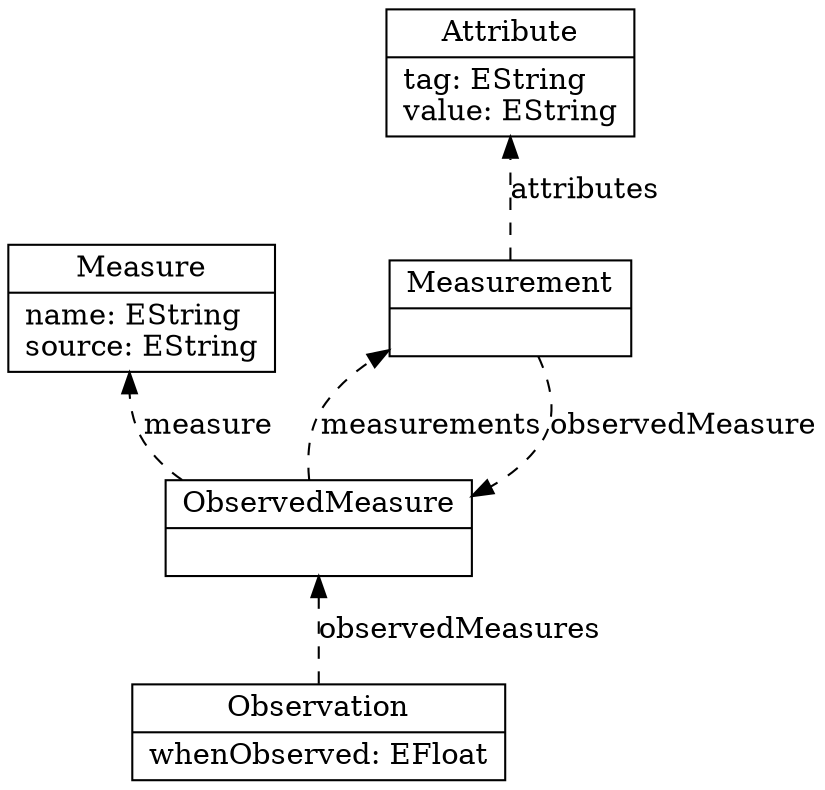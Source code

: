 // smm
digraph {
	rankdir=BT
	Observation [label="{Observation|whenObserved: EFloat\l}" shape=record]
	ObservedMeasure [label="{ObservedMeasure|}" shape=record]
	Measure [label="{Measure|name: EString\lsource: EString\l}" shape=record]
	Measurement [label="{Measurement|}" shape=record]
	Attribute [label="{Attribute|tag: EString\lvalue: EString\l}" shape=record]
	Observation -> ObservedMeasure [label=observedMeasures style=dashed]
	ObservedMeasure -> Measure [label=measure style=dashed]
	ObservedMeasure -> Measurement [label=measurements style=dashed]
	Measurement -> Attribute [label=attributes style=dashed]
	Measurement -> ObservedMeasure [label=observedMeasure style=dashed]
}
